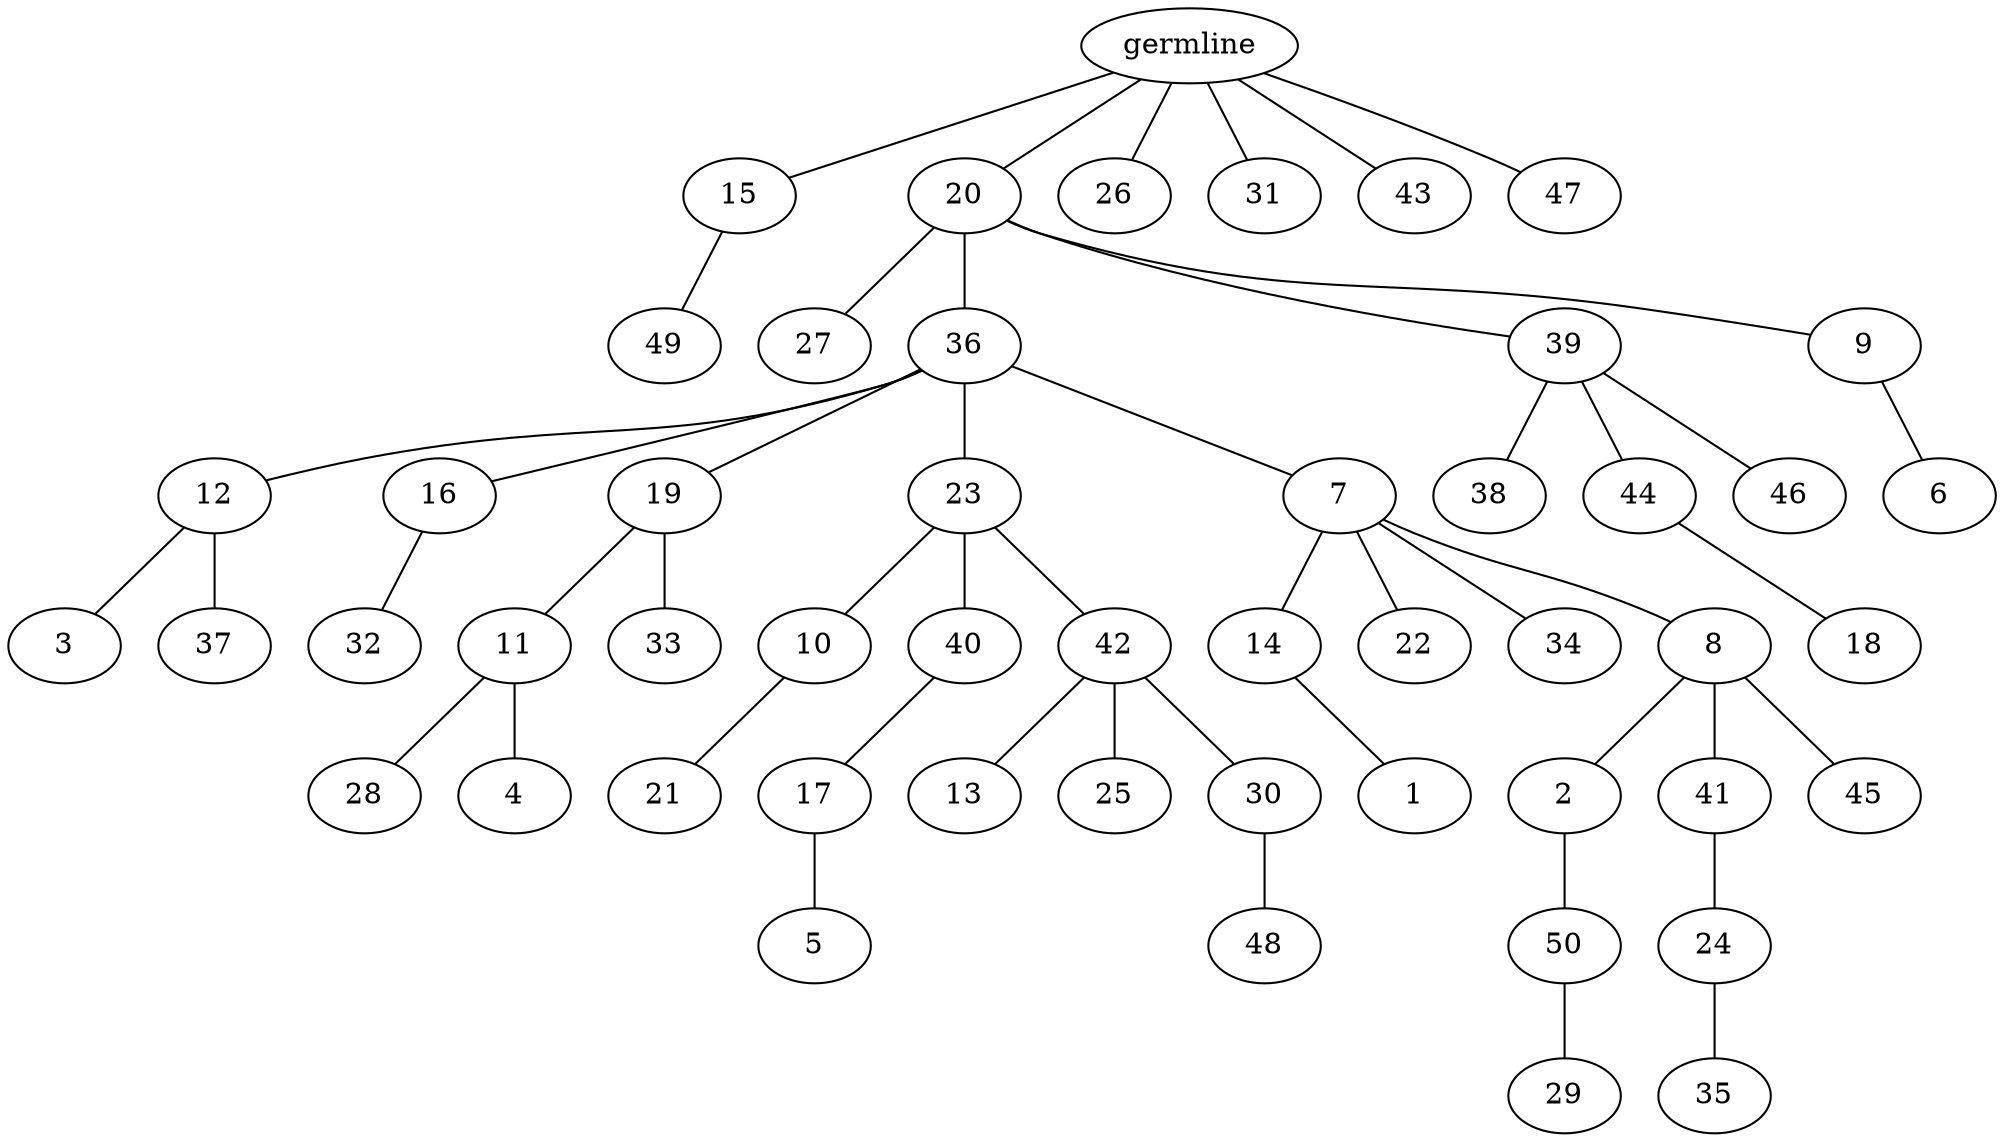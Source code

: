 graph tree {
    "140441599826384" [label="germline"];
    "140441586930640" [label="15"];
    "140441586930832" [label="49"];
    "140441586933616" [label="20"];
    "140441602954336" [label="27"];
    "140441602955248" [label="36"];
    "140441602956784" [label="12"];
    "140441602955104" [label="3"];
    "140441602955920" [label="37"];
    "140441602953472" [label="16"];
    "140441602956544" [label="32"];
    "140441602956640" [label="19"];
    "140441602956304" [label="11"];
    "140441602955632" [label="28"];
    "140441602957072" [label="4"];
    "140441602956352" [label="33"];
    "140441602957024" [label="23"];
    "140441602954528" [label="10"];
    "140441589373920" [label="21"];
    "140441602957120" [label="40"];
    "140441602954240" [label="17"];
    "140441602956928" [label="5"];
    "140441602955872" [label="42"];
    "140441604131424" [label="13"];
    "140441604129792" [label="25"];
    "140441604129408" [label="30"];
    "140441604129168" [label="48"];
    "140441602955680" [label="7"];
    "140441604130032" [label="14"];
    "140441604131328" [label="1"];
    "140441604131520" [label="22"];
    "140441604131376" [label="34"];
    "140441604132144" [label="8"];
    "140441604129024" [label="2"];
    "140441604129072" [label="50"];
    "140441604130992" [label="29"];
    "140441604131232" [label="41"];
    "140441604132816" [label="24"];
    "140441604130512" [label="35"];
    "140441604129552" [label="45"];
    "140441602956016" [label="39"];
    "140441604131280" [label="38"];
    "140441604132288" [label="44"];
    "140441604129360" [label="18"];
    "140441604129984" [label="46"];
    "140441602953712" [label="9"];
    "140441604132480" [label="6"];
    "140441586930256" [label="26"];
    "140441604130368" [label="31"];
    "140441604132720" [label="43"];
    "140441604131472" [label="47"];
    "140441599826384" -- "140441586930640";
    "140441599826384" -- "140441586933616";
    "140441599826384" -- "140441586930256";
    "140441599826384" -- "140441604130368";
    "140441599826384" -- "140441604132720";
    "140441599826384" -- "140441604131472";
    "140441586930640" -- "140441586930832";
    "140441586933616" -- "140441602954336";
    "140441586933616" -- "140441602955248";
    "140441586933616" -- "140441602956016";
    "140441586933616" -- "140441602953712";
    "140441602955248" -- "140441602956784";
    "140441602955248" -- "140441602953472";
    "140441602955248" -- "140441602956640";
    "140441602955248" -- "140441602957024";
    "140441602955248" -- "140441602955680";
    "140441602956784" -- "140441602955104";
    "140441602956784" -- "140441602955920";
    "140441602953472" -- "140441602956544";
    "140441602956640" -- "140441602956304";
    "140441602956640" -- "140441602956352";
    "140441602956304" -- "140441602955632";
    "140441602956304" -- "140441602957072";
    "140441602957024" -- "140441602954528";
    "140441602957024" -- "140441602957120";
    "140441602957024" -- "140441602955872";
    "140441602954528" -- "140441589373920";
    "140441602957120" -- "140441602954240";
    "140441602954240" -- "140441602956928";
    "140441602955872" -- "140441604131424";
    "140441602955872" -- "140441604129792";
    "140441602955872" -- "140441604129408";
    "140441604129408" -- "140441604129168";
    "140441602955680" -- "140441604130032";
    "140441602955680" -- "140441604131520";
    "140441602955680" -- "140441604131376";
    "140441602955680" -- "140441604132144";
    "140441604130032" -- "140441604131328";
    "140441604132144" -- "140441604129024";
    "140441604132144" -- "140441604131232";
    "140441604132144" -- "140441604129552";
    "140441604129024" -- "140441604129072";
    "140441604129072" -- "140441604130992";
    "140441604131232" -- "140441604132816";
    "140441604132816" -- "140441604130512";
    "140441602956016" -- "140441604131280";
    "140441602956016" -- "140441604132288";
    "140441602956016" -- "140441604129984";
    "140441604132288" -- "140441604129360";
    "140441602953712" -- "140441604132480";
}
